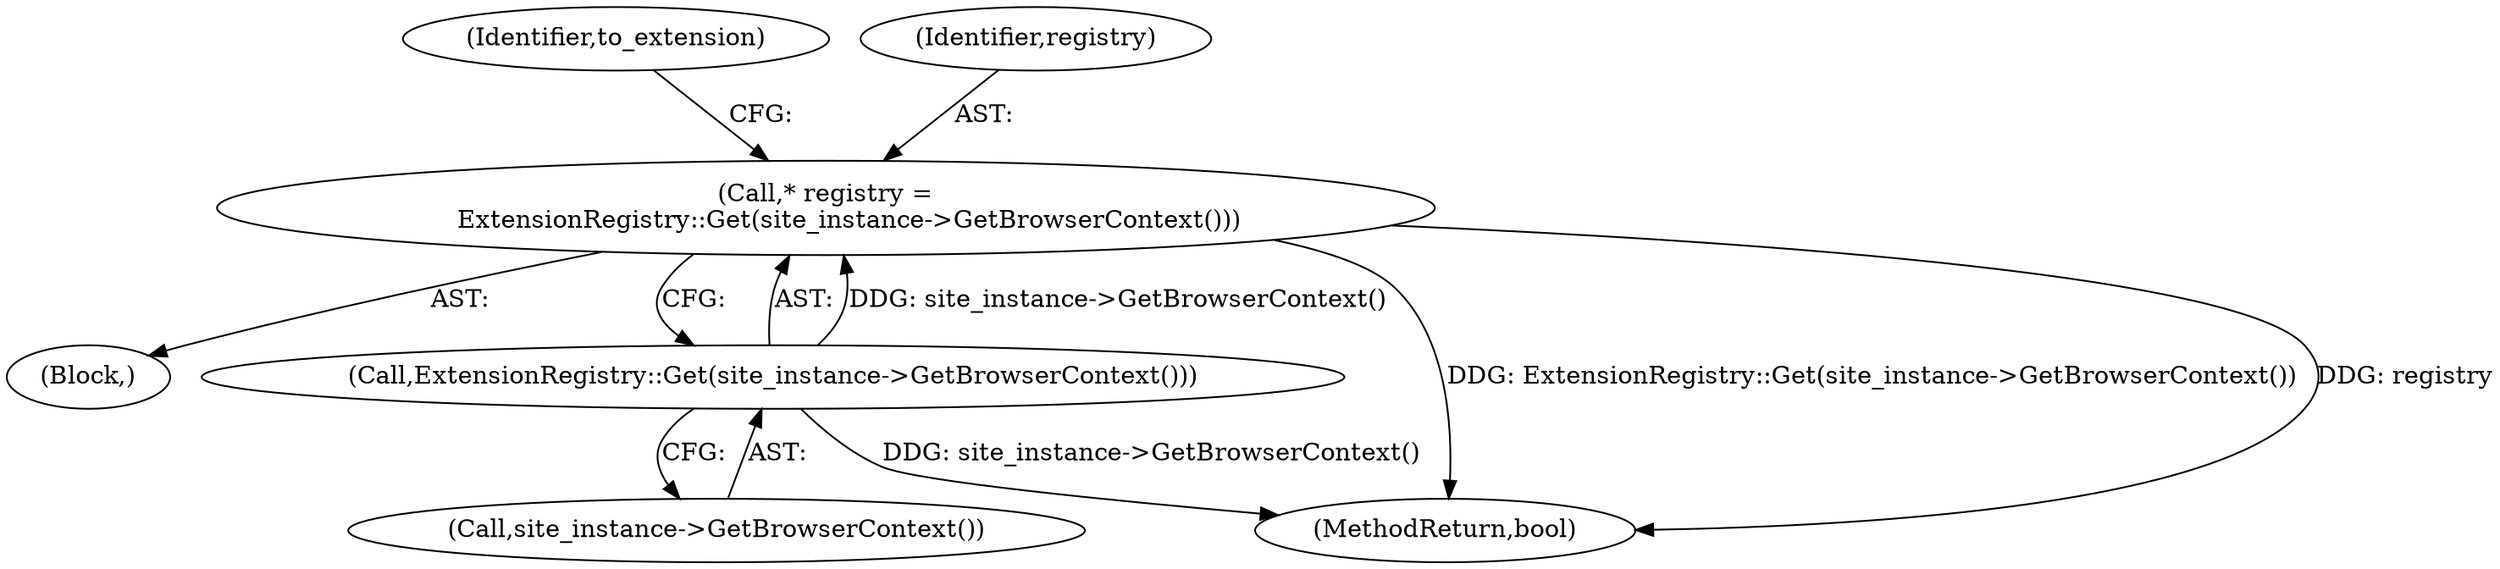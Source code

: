 digraph "0_Chrome_f1afce25b3f94d8bddec69b08ffbc29b989ad844_0@pointer" {
"1000118" [label="(Call,* registry =\n      ExtensionRegistry::Get(site_instance->GetBrowserContext()))"];
"1000120" [label="(Call,ExtensionRegistry::Get(site_instance->GetBrowserContext()))"];
"1000118" [label="(Call,* registry =\n      ExtensionRegistry::Get(site_instance->GetBrowserContext()))"];
"1000121" [label="(Call,site_instance->GetBrowserContext())"];
"1000106" [label="(Block,)"];
"1000254" [label="(MethodReturn,bool)"];
"1000124" [label="(Identifier,to_extension)"];
"1000119" [label="(Identifier,registry)"];
"1000120" [label="(Call,ExtensionRegistry::Get(site_instance->GetBrowserContext()))"];
"1000118" -> "1000106"  [label="AST: "];
"1000118" -> "1000120"  [label="CFG: "];
"1000119" -> "1000118"  [label="AST: "];
"1000120" -> "1000118"  [label="AST: "];
"1000124" -> "1000118"  [label="CFG: "];
"1000118" -> "1000254"  [label="DDG: ExtensionRegistry::Get(site_instance->GetBrowserContext())"];
"1000118" -> "1000254"  [label="DDG: registry"];
"1000120" -> "1000118"  [label="DDG: site_instance->GetBrowserContext()"];
"1000120" -> "1000121"  [label="CFG: "];
"1000121" -> "1000120"  [label="AST: "];
"1000120" -> "1000254"  [label="DDG: site_instance->GetBrowserContext()"];
}
